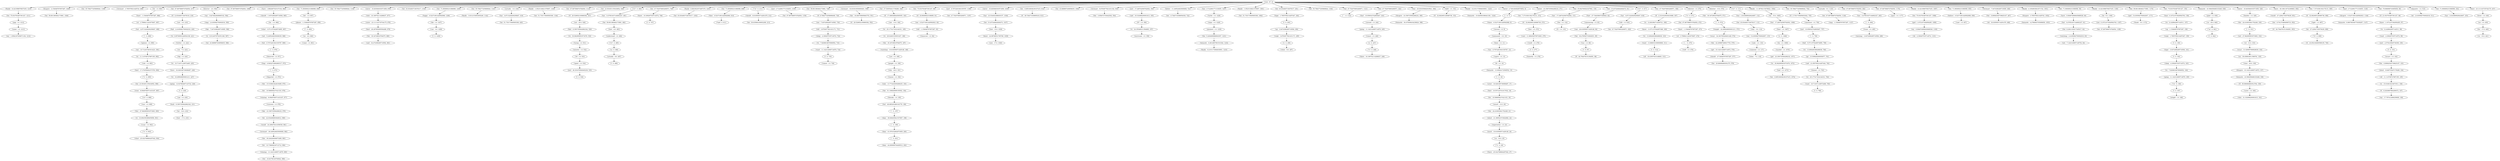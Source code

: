 strict digraph "" {
"('finally', 14.421098076837435, 1210)";
"('tight', 1.0, 697)";
"('glad', 1.0, 939)";
"('leo', 63.834483718478317, 1202)";
"('how', -4.0, 483)";
"('leo', 51.735173949565308, 1082)";
"('god', 1.1072107392856285, 1099)";
"('to', -13.606260389286838, 310)";
"('what', -25.022768664287042, 904)";
"('if', -32.662065126086738, 153)";
"('is', -29.02491535051027, 186)";
"('has', -4.6713229200256947, 618)";
"('know', -13.571157042857486, 309)";
"('wake', -3.6783677821431171, 295)";
"('why', -20.0, 191)";
"('my', -3.6274624949685332, 584)";
"('watching', -2.4165082750002016, 63)";
"('to', 12.428842957142511, 157)";
"('care', -11.880454578572063, 275)";
"('dicaprio', -2.154648767857287, 1045)";
"(',', 0, 331)";
"('bear', 1.0, 1067)";
"('if', -32.662065126086738, 696)";
"('to', -30.962995953573078, 530)";
"('the', -0.69082545739825107, 467)";
"('leo', 55.768277205869644, 1108)";
"('revenant', -3.785578521428743, 494)";
"('tho', 1.0, 132)";
"('if', 18.90069023108699, 91)";
"('around', 1.0, 244)";
"('leo', 75.933793487391327, 1211)";
"('beatles', 1.0, 329)";
"('cant', 1.0, 657)";
"('leo', 63.834483718478317, 113)";
"('finally', -3.6312153853005249, 1142)";
"('how', -15.0, 1038)";
"('caprio', 1.0, 13)";
"('trying', 1.0, 531)";
"('to', -25.177417432144331, 185)";
"('he', 1.0, 885)";
"('find', -2.4165082750002016, 220)";
"('have', -0.084974996645688528, 60)";
"('could', 1.0, 276)";
"('leo', 67.867586974782654, 217)";
"('leo', 59.801380462173981, 1046)";
"('asks', 1.0, 116)";
"('if', -20.529652100869392, 527)";
"('leo', 67.867586974782654, 472)";
"('faves', 1.0, 438)";
"('director', -2.0, 583)";
"('leo', 67.867586974782654, 1096)";
"('have', 1.6862687525157334, 964)";
"('a', 0, 1068)";
"('honestly', 1.0, 278)";
"('my', -17.797412488259909, 108)";
"('to', -7.8206818678580952, 164)";
"('has', -4.6713229200256947, 419)";
"('leo', 71.900690231086998, 856)";
"('finally', -6.2101173084630901, 1233)";
"('i', 0, 277)";
"('have', -16.026168739098487, 226)";
"('less', 1.0, 274)";
"('so', -45.0, 940)";
"('i', 0, 735)";
"('all', -18.43957633148683, 313)";
"('dicaprio', -0.52371901428582923, 1146)";
"('leo', 55.768277205869644, 1134)";
"('never', -18.463946303571859, 876)";
"('spent', 1.0, 534)";
"('want', -13.666033100000806, 311)";
"('well', 1.0, 476)";
"(',', 0, 7)";
"('the', -36.278592733929251, 85)";
"('reason', 1.0, 192)";
"('like', -7.0474380285716585, 586)";
"('yes', 0.10721073928562763, 1187)";
"('leo', 63.834483718478317, 1152)";
"('to', -7.8206818678580952, 733)";
"('that', -10.959032742893847, 243)";
"('my', -0.084974996645688528, 1100)";
"('leo', 71.900690231086998, 1205)";
"('i', 0, 167)";
"('the', -39.244240006973499, 983)";
"('so', -33.0, 25)";
"('leo', -0.69516838239107415, 1074)";
"('so', -33.0, 441)";
"('thank', -5.0, 1172)";
"('leo', 55.768277205869644, 1141)";
"('leo', -8.761374894999733, 852)";
"('twam', 1.0, 285)";
"('morricone', 1.0, 358)";
"('role', 1.0, 893)";
"('actually', -3.0, 418)";
"('the', -15.519061822619499, 975)";
"('okay', -41.879152662973659, 200)";
"(',', 0, 201)";
"('finally', -1.0523134621379597, 1163)";
"('if', -38.728271638695418, 813)";
"('know', 1.1072107392856285, 97)";
"('actor', -23.111143735744175, 878)";
"('leo', 67.867586974782654, 1112)";
"('still', 1.0, 619)";
"('the', -18.484709095663753, 551)";
"('u', 0, 296)";
"('times', -0.52371901428582968, 8)";
"('okay', -38.949205621537807, 198)";
"('has', -23.534452388630157, 1036)";
"('should', -8.6185950714291479, 212)";
"('leo', 23.503451155434952, 526)";
"('oscar', -34.363785428401428, 574)";
"('hope', -1.7855785214287447, 292)";
"('*and', 0, 611)";
"(\"n't\", 0, 480)";
"('let', -1.0, 857)";
"('he', -15.0, 1065)";
"('leo', 47.702070693260971, 745)";
"('turtle', 1.0, 1228)";
"('finally', 6.6843923073497375, 1201)";
"('winning', -8.0948760571433187, 977)";
"('should', -27.54648767857287, 577)";
"('even', -8.0948760571433187, 897)";
"('dig', 1.0, 224)";
"(\"'s\", 0, 471)";
"('by', 1.0, 1069)";
"('leo', 71.900690231086998, 609)";
"('are', 1.0, 189)";
"('!', 0, 859)";
"('the', -0.69082545739825107, 103)";
"('god', -5.4165082750002007, 1171)";
"('gag', 1.0, 1212)";
"('going', -11.142314085714979, 165)";
"(\"'m\", 0, 941)";
"('and', -21.855785214287444, 762)";
"('crazy', 1.0, 902)";
"('leo', 39.635864180652298, 213)";
"('is', -15.016610233673511, 106)";
"('the', -24.416003641752248, 330)";
"('leo', -16.82758140760842, 986)";
"('to', -30.962995953573078, 1072)";
"('i', 0, 488)";
"('want', -2.309297535714574, 99)";
"('dicaprio', -23.356735564286232, 395)";
"(\"'ve\", 0, 211)";
"('just', 3.7122901771318455, 1155)";
"('scorsese', 1.0, 978)";
"('leo', 59.801380462173981, 728)";
"('watching', -10.618595071429148, 188)";
"('twitter', 1.0, 222)";
"('revenant', -16.833016550000401, 550)";
"('ninja', 1.0, 1229)";
"('is', -33.694350389455856, 901)";
"('leo', 27.536554411739289, 182)";
"('best', -28.287850095594486, 879)";
"('want', -11.142314085714979, 734)";
"('there', -16.189752114286637, 249)";
"('.', 0, 973)";
"('leo', 75.933793487391327, 90)";
"('shower', 1.0, 763)";
"('least', -1.154648767857287, 886)";
"('be', -27.22941745579439, 698)";
"('has', 1.6163869028424607, 112)";
"('leo', 47.702070693260971, 620)";
"('won', 87, 0)";
"('just', -40.301678582945236, 535)";
"('just', -6.7672261943150787, 1196)";
"('i', 0, 1209)";
"('departed', 1.0, 974)";
"('.', 0, 572)";
"('just', -2.575419645736309, 100)";
"('you', -17.0, 1040)";
"('never', -18.463946303571859, 1035)";
"('leonardo', -10.826583386441381, 1224)";
"('guys', 1.0, 1177)";
"('leo', -0.69516838239107415, 812)";
"('is', -8.0124576752551349, 587)";
"('me', -0.52371901428582923, 92)";
"('dicaprio', -3.785578521428743, 1052)";
"('``', 0, 1122)";
"('know', -24.98766531785769, 1039)";
"('wins', -20.0, 336)";
"('but', -17.246742565762002, 1066)";
"('hope', -3.0474380285716594, 161)";
"('sleep', -4.309297535714574, 163)";
"('someone', 1.0, 117)";
"('leo', 43.668967436956635, 1092)";
"('revenant', -8.6783677821431162, 503)";
"('just', -17.246742565762002, 354)";
"('it', -43.652164065589105, 700)";
"('if', 6.7682772058696408, 729)";
"('leo', 75.933793487391327, 1098)";
"('okay', -44.809099704409512, 202)";
"('on', -7.0, 223)";
"('better', -11.249524825000606, 721)";
"('get', -33.142314085714972, 576)";
"('go', -15.509629290050977, 761)";
"('he', 5.0, 1186)";
"('has', -6.7672261943150787, 12)";
"('just', -10.959032742893847, 757)";
"('would', -27.22941745579439, 851)";
"('only', -13.773243839286435, 193)";
"('award', -13.0, 20)";
"('who', -16.189752114286637, 877)";
"('i', 0, 87)";
"('oh', -8.6185950714291479, 468)";
"('i', 0, 747)";
"('i', 0, 162)";
"('die', 1.0, 1207)";
"('happy', -0.52371901428582968, 1206)";
"('people', 1.0, 190)";
"('understand', 1.0, 484)";
"('hear', 0.10721073928562763, 156)";
"('the', -51.106829099150502, 194)";
"('a', 0, 247)";
"('me', -5.4165082750002007, 115)";
"(\"'s\", 0, 895)";
"('has', 3.7122901771318455, 1227)";
"('the', -30.34729818784075, 571)";
"('but', -48.685291680102779, 196)";
"('want', -18.713471128572468, 765)";
"('know', -10.309297535714574, 746)";
"('on', -4.0, 860)";
"('oscars', 1.0, 102)";
"('finally', -1.0523134621379597, 1081)";
"('far', -17.0, 440)";
"('leo', 63.834483718478317, 291)";
"('winning', -13.142314085714979, 985)";
"('tl', -6.2020867964289472, 107)";
"('how', -17.0, 233)";
"(',', 0, 284)";
"('...', 0, 475)";
"('was', 1.0, 899)";
"('leo', 55.768277205869644, 1184)";
"(\"n't\", 0, 485)";
"('if', 3.7351739495653042, 755)";
"('best', -19.557216741017932, 18)";
"('find', -9.3567355642862342, 529)";
"('then', -0.52371901428582968, 610)";
"('was', 1.0, 86)";
"('.', 0, 197)";
"('literally', 1.0, 195)";
"('least', -1.154648767857287, 473)";
"('expectation', 1.0, 23)";
"('omg', -2.4165082750002016, 585)";
"('to', -13.606260389286838, 760)";
"('leo', 7.3710381302176131, 272)";
"('if', 12.834483718478316, 218)";
"('has', -0.47951637144692327, 283)";
"(\"'d\", 0, 699)";
"('going', -14.927892607143722, 228)";
"('has', 1.6163869028424607, 253)";
"('back', -9.3567355642862342, 231)";
"('leo', 47.702070693260971, 1121)";
"(\"'m\", 0, 166)";
"('leo', 47.702070693260971, 242)";
"('has', -25.630355662919541, 394)";
"('di', 1.0, 14)";
"('leo', 15.437244642826272, 1037)";
"('see', -13.0, 184)";
"('all', -11.114708727897195, 105)";
"('not', -27.962995953573063, 332)";
"('oscar', -31.029067908928639, 334)";
"('actor', -16.026168739098487, 17)";
"('actually', -8.0, 487)";
"('kelli', 1.0, 152)";
"('not', -7.1423140857149754, 64)";
"('finally', -6.2101173084630901, 1223)";
"(\"n't\", 0, 898)";
"('my', -10.712437491614221, 891)";
"('never', 2.7381404928570854, 6)";
"('much', -10.618595071429148, 24)";
"('leo', -20.86068466391275, 578)";
"('me', -7.0474380285716585, 730)";
"('opinion', 1.0, 890)";
"('can', -3.0, 1208)";
"('.', 0, 16)";
"('if', -44.794478151304091, 853)";
"('tonight', -22.499049650001211, 573)";
"('is', -12.681892714200721, 308)";
"('leonardo', -6.4612667091531044, 1232)";
"('come', 1.0, 861)";
"('alright', 1.0, 168)";
"('never', -23.356735564286232, 271)";
"('if', -2.3310325630433688, 307)";
"('leo', 35.602760924347962, 130)";
"('i', 0, 766)";
"('the', -3.656472730442502, 504)";
"('several', 1.0, 9)";
"('greatest', 1.0, 1230)";
"('my', -1.8562187458071104, 1214)";
"('who', -31.332066200001613, 341)";
"('at', -3.7898411243075607, 887)";
"('be', -22.834496893640612, 980)";
"('morning', -3.0474380285716594, 286)";
"('leo', 23.503451155434952, 896)";
"('leo', 15.437244642826272, 81)";
"('to', 12.428842957142511, 98)";
"('for', -33.738606230712712, 984)";
"(\"n't\", 0, 617)";
"('leo', 47.702070693260971, 306)";
"('leonardo', -13.00924172508552, 15)";
"('mauled', 1.0, 1070)";
"('to', 0.85768591428502106, 221)";
"('would', -24.299470414358538, 981)";
"('director', 1.0, 470)";
"('fr', 1.0, 133)";
"('if', -44.794478151304091, 88)";
"(',', 0, 970)";
"('i', 0, 536)";
"('out', -25.0, 528)";
"('to', -10.713471128572465, 225)";
"('leo', -4.7282716386954036, 722)";
"('when', -7.0, 118)";
"('director', -15.0, 570)";
"('leo', 51.735173949565308, 1164)";
"('what', -3.5711570428574895, 967)";
"(',', 0, 199)";
"(\"n't\", 0, 111)";
"('he', -1.0, 966)";
"('like', -23.356735564286232, 979)";
"('is', -24.355480311564683, 357)";
"('name', 1.0, 1213)";
"('the', 8.2061163617345017, 62)";
"('cares', 1.0, 340)";
"('not', -5.2495248250006039, 968)";
"('tell', -1.154648767857287, 93)";
"('i', 0, 312)";
"('finally', -11.36792115478822, 1064)";
"('i', 0, 942)";
"('i', 0, 229)";
"('going', -11.142314085714979, 245)";
"('revenant', -28.249524825000606, 982)";
"('leonardo', 0.086708306779309297, 1147)";
"('at', -3.7898411243075607, 474)";
"('minutes', 1.0, 532)";
"('should', -1.0474380285716594, 965)";
"('about', -21.369523372922682, 22)";
"(\"'s\", 0, 903)";
"('leo', 67.867586974782654, 1156)";
"('for', -19.568656237421333, 19)";
"('leonardo', -4.2786083705089659, 1053)";
"('has', -0.47951637144692327, 481)";
"('and', -19.332066200001613, 355)";
"('up', -3.0474380285716594, 294)";
"('tell', -3.6783677821431171, 731)";
"('leo', 55.768277205869644, 754)";
"('actually', 0.0, 1125)";
"('up', -1.154648767857287, 158)";
"('oh', -2.309297535714574, 1101)";
"('that', -27.726258937208925, 82)";
"('i', 0, 160)";
"('leo', 67.867586974782654, 282)";
"('i', 0, 101)";
"('leo', 67.867586974782654, 1176)";
"('to', -25.177417432144331, 764)";
"('wake', -1.7855785214287447, 159)";
"('dicaprio', -33.142314085714972, 337)";
"('i', 0, 293)";
"('why', -3.0, 114)";
"('finally', 14.421098076837435, 1097)";
"('leo', 51.735173949565308, 420)";
"(\"'s\", 0, 26)";
"('leo', 71.900690231086998, 655)";
"(',', 0, 758)";
"('this', -27.962995953573063, 900)";
"('revenant', -7.0474380285716585, 466)";
"('if', 21.933793487391327, 96)";
"('best', -17.374558402373793, 894)";
"('finally', 4.1054903841871724, 1051)";
"('the', -42.209887280017753, 575)";
"('leo', 47.702070693260971, 1197)";
"('in', -11.114708727897195, 892)";
"(\"'s\", 0, 248)";
"('.', 0, 889)";
"('am', 1.0, 230)";
"('leonardo', -43.566458466103448, 338)";
"('leo', 71.900690231086998, 59)";
"('but', -0.47951637144692327, 61)";
"('ca', 0, 486)";
"('there', -25.022768664287042, 27)";
"('finally', 14.421098076837435, 1185)";
"('87', 1.0, 356)";
"('leo', 59.801380462173981, 1170)";
"('leo', 75.933793487391327, 155)";
"('no', 1.0, 439)";
"('one', -26.618595071429148, 84)";
"('announce', 1.0, 756)";
"('leonardo', -43.566458466103448, 938)";
"('get', -23.356735564286232, 1071)";
"('never', -18.463946303571859, 328)";
"('have', -30.196118732389863, 850)";
"('but', -6.7672261943150787, 969)";
"('the', -30.34729818784075, 187)";
"('out', -3.0, 219)";
"('if', -32.662065126086738, 273)";
"('tomorrow', 1.0, 94)";
"('leo', 7.3710381302176131, 695)";
"('ok', -2.4165082750002016, 511)";
"('had', 1.0, 1073)";
"('if', -50.860684663912764, 339)";
"('nominated', -3.0, 10)";
"('if', -17.496548844565055, 183)";
"('30', 1.0, 533)";
"('announcing', 1.0, 83)";
"('to', -16.499049650001211, 227)";
"('if', -20.529652100869392, 552)";
"('about', -9.649735207179269, 104)";
"('omg', -1.154648767857287, 1127)";
"('been', 1.0, 11)";
"('just', 3.7122901771318455, 1145)";
"('leo', 79.966896743695656, 95)";
"('but', -4.6713229200256947, 888)";
"('for', -19.568656237421333, 976)";
"('sleep', -4.309297535714574, 732)";
"('and', -34.474380285716592, 881)";
"('leo', 59.801380462173981, 482)";
"('bed', -5.5711570428574895, 759)";
"('leo', 67.867586974782654, 1126)";
"('comon', 1.0, 736)";
"('alejandro', 1.0, 510)";
"('or', -31.0, 333)";
"('deserved', 1.0, 971)";
"('leo', 71.900690231086998, 252)";
"('the', -24.416003641752248, 21)";
"('have', -23.111143735744175, 437)";
"('long', -4.9402272892860317, 972)";
"('believe', -0.52371901428582968, 656)";
"('has', -17.246742565762002, 131)";
"('leonardo', -30.470508434238624, 396)";
"('please', -1.154648767857287, 858)";
"('leo', 67.867586974782654, 1188)";
"('an', -39.458834911588781, 335)";
"('far', -16.0, 232)";
"('rumor', 1.0, 246)";
"('the', 5.2404690886902507, 1231)";
"('when', -8.0, 297)";
"('leo', 43.668967436956635, 588)";
"('the', -30.34729818784075, 880)";
"('finally', 14.421098076837435, 1210)" -> "('leo', 75.933793487391327, 1211)";
"('tight', 1.0, 697)" -> "('be', -27.22941745579439, 698)";
"('glad', 1.0, 939)" -> "('so', -45.0, 940)";
"('how', -4.0, 483)" -> "('understand', 1.0, 484)";
"('god', 1.1072107392856285, 1099)" -> "('my', -0.084974996645688528, 1100)";
"('to', -13.606260389286838, 310)" -> "('want', -13.666033100000806, 311)";
"('is', -29.02491535051027, 186)" -> "('the', -30.34729818784075, 187)";
"('has', -4.6713229200256947, 618)" -> "('still', 1.0, 619)";
"('know', -13.571157042857486, 309)" -> "('to', -13.606260389286838, 310)";
"('wake', -3.6783677821431171, 295)" -> "('u', 0, 296)";
"('why', -20.0, 191)" -> "('reason', 1.0, 192)";
"('my', -3.6274624949685332, 584)" -> "('omg', -2.4165082750002016, 585)";
"('watching', -2.4165082750002016, 63)" -> "('not', -7.1423140857149754, 64)";
"('to', 12.428842957142511, 157)" -> "('up', -1.154648767857287, 158)";
"('care', -11.880454578572063, 275)" -> "('could', 1.0, 276)";
"('dicaprio', -2.154648767857287, 1045)" -> "('leo', 59.801380462173981, 1046)";
"(',', 0, 331)" -> "('not', -27.962995953573063, 332)";
"('bear', 1.0, 1067)" -> "('a', 0, 1068)";
"('if', -32.662065126086738, 696)" -> "('tight', 1.0, 697)";
"('to', -30.962995953573078, 530)" -> "('trying', 1.0, 531)";
"('the', -0.69082545739825107, 467)" -> "('oh', -8.6185950714291479, 468)";
"('tho', 1.0, 132)" -> "('fr', 1.0, 133)";
"('if', 18.90069023108699, 91)" -> "('me', -0.52371901428582923, 92)";
"('around', 1.0, 244)" -> "('going', -11.142314085714979, 245)";
"('leo', 75.933793487391327, 1211)" -> "('gag', 1.0, 1212)";
"('beatles', 1.0, 329)" -> "('the', -24.416003641752248, 330)";
"('leo', 63.834483718478317, 113)" -> "('why', -3.0, 114)";
"('how', -15.0, 1038)" -> "('know', -24.98766531785769, 1039)";
"('caprio', 1.0, 13)" -> "('di', 1.0, 14)";
"('trying', 1.0, 531)" -> "('minutes', 1.0, 532)";
"('to', -25.177417432144331, 185)" -> "('is', -29.02491535051027, 186)";
"('he', 1.0, 885)" -> "('least', -1.154648767857287, 886)";
"('find', -2.4165082750002016, 220)" -> "('to', 0.85768591428502106, 221)";
"('have', -0.084974996645688528, 60)" -> "('but', -0.47951637144692327, 61)";
"('could', 1.0, 276)" -> "('i', 0, 277)";
"('leo', 67.867586974782654, 217)" -> "('if', 12.834483718478316, 218)";
"('asks', 1.0, 116)" -> "('someone', 1.0, 117)";
"('if', -20.529652100869392, 527)" -> "('out', -25.0, 528)";
"('leo', 67.867586974782654, 472)" -> "('least', -1.154648767857287, 473)";
"('faves', 1.0, 438)" -> "('no', 1.0, 439)";
"('director', -2.0, 583)" -> "('my', -3.6274624949685332, 584)";
"('have', 1.6862687525157334, 964)" -> "('should', -1.0474380285716594, 965)";
"('a', 0, 1068)" -> "('by', 1.0, 1069)";
"('to', -7.8206818678580952, 164)" -> "('going', -11.142314085714979, 165)";
"('has', -4.6713229200256947, 419)" -> "('leo', 51.735173949565308, 420)";
"('leo', 71.900690231086998, 856)" -> "('let', -1.0, 857)";
"('i', 0, 277)" -> "('honestly', 1.0, 278)";
"('have', -16.026168739098487, 226)" -> "('to', -16.499049650001211, 227)";
"('less', 1.0, 274)" -> "('care', -11.880454578572063, 275)";
"('so', -45.0, 940)" -> "(\"'m\", 0, 941)";
"('i', 0, 735)" -> "('comon', 1.0, 736)";
"('dicaprio', -0.52371901428582923, 1146)" -> "('leonardo', 0.086708306779309297, 1147)";
"('never', -18.463946303571859, 876)" -> "('who', -16.189752114286637, 877)";
"('spent', 1.0, 534)" -> "('just', -40.301678582945236, 535)";
"('want', -13.666033100000806, 311)" -> "('i', 0, 312)";
"(',', 0, 7)" -> "('times', -0.52371901428582968, 8)";
"('the', -36.278592733929251, 85)" -> "('was', 1.0, 86)";
"('reason', 1.0, 192)" -> "('only', -13.773243839286435, 193)";
"('like', -7.0474380285716585, 586)" -> "('is', -8.0124576752551349, 587)";
"('yes', 0.10721073928562763, 1187)" -> "('leo', 67.867586974782654, 1188)";
"('to', -7.8206818678580952, 733)" -> "('want', -11.142314085714979, 734)";
"('that', -10.959032742893847, 243)" -> "('around', 1.0, 244)";
"('my', -0.084974996645688528, 1100)" -> "('oh', -2.309297535714574, 1101)";
"('leo', 71.900690231086998, 1205)" -> "('happy', -0.52371901428582968, 1206)";
"('i', 0, 167)" -> "('alright', 1.0, 168)";
"('the', -39.244240006973499, 983)" -> "('for', -33.738606230712712, 984)";
"('so', -33.0, 25)" -> "(\"'s\", 0, 26)";
"('leo', 55.768277205869644, 1141)" -> "('finally', -3.6312153853005249, 1142)";
"('leo', -8.761374894999733, 852)" -> "('if', -44.794478151304091, 853)";
"('twam', 1.0, 285)" -> "('morning', -3.0474380285716594, 286)";
"('role', 1.0, 893)" -> "('best', -17.374558402373793, 894)";
"('actually', -3.0, 418)" -> "('has', -4.6713229200256947, 419)";
"('the', -15.519061822619499, 975)" -> "('for', -19.568656237421333, 976)";
"('okay', -41.879152662973659, 200)" -> "(',', 0, 201)";
"(',', 0, 201)" -> "('okay', -44.809099704409512, 202)";
"('finally', -1.0523134621379597, 1163)" -> "('leo', 51.735173949565308, 1164)";
"('know', 1.1072107392856285, 97)" -> "('to', 12.428842957142511, 98)";
"('actor', -23.111143735744175, 878)" -> "('best', -28.287850095594486, 879)";
"('still', 1.0, 619)" -> "('leo', 47.702070693260971, 620)";
"('the', -18.484709095663753, 551)" -> "('if', -20.529652100869392, 552)";
"('u', 0, 296)" -> "('when', -8.0, 297)";
"('times', -0.52371901428582968, 8)" -> "('several', 1.0, 9)";
"('okay', -38.949205621537807, 198)" -> "(',', 0, 199)";
"('has', -23.534452388630157, 1036)" -> "('leo', 15.437244642826272, 1037)";
"('should', -8.6185950714291479, 212)" -> "('leo', 39.635864180652298, 213)";
"('leo', 23.503451155434952, 526)" -> "('if', -20.529652100869392, 527)";
"('oscar', -34.363785428401428, 574)" -> "('the', -42.209887280017753, 575)";
"('hope', -1.7855785214287447, 292)" -> "('i', 0, 293)";
"(\"n't\", 0, 480)" -> "('has', -0.47951637144692327, 481)";
"('let', -1.0, 857)" -> "('please', -1.154648767857287, 858)";
"('he', -15.0, 1065)" -> "('but', -17.246742565762002, 1066)";
"('leo', 47.702070693260971, 745)" -> "('know', -10.309297535714574, 746)";
"('turtle', 1.0, 1228)" -> "('ninja', 1.0, 1229)";
"('finally', 6.6843923073497375, 1201)" -> "('leo', 63.834483718478317, 1202)";
"('winning', -8.0948760571433187, 977)" -> "('scorsese', 1.0, 978)";
"('should', -27.54648767857287, 577)" -> "('leo', -20.86068466391275, 578)";
"('even', -8.0948760571433187, 897)" -> "(\"n't\", 0, 898)";
"('dig', 1.0, 224)" -> "('to', -10.713471128572465, 225)";
"(\"'s\", 0, 471)" -> "('leo', 67.867586974782654, 472)";
"('by', 1.0, 1069)" -> "('mauled', 1.0, 1070)";
"('leo', 71.900690231086998, 609)" -> "('then', -0.52371901428582968, 610)";
"('are', 1.0, 189)" -> "('people', 1.0, 190)";
"('!', 0, 859)" -> "('on', -4.0, 860)";
"('the', -0.69082545739825107, 103)" -> "('about', -9.649735207179269, 104)";
"('god', -5.4165082750002007, 1171)" -> "('thank', -5.0, 1172)";
"('gag', 1.0, 1212)" -> "('name', 1.0, 1213)";
"('going', -11.142314085714979, 165)" -> "(\"'m\", 0, 166)";
"(\"'m\", 0, 941)" -> "('i', 0, 942)";
"('and', -21.855785214287444, 762)" -> "('shower', 1.0, 763)";
"('crazy', 1.0, 902)" -> "(\"'s\", 0, 903)";
"('is', -15.016610233673511, 106)" -> "('tl', -6.2020867964289472, 107)";
"('the', -24.416003641752248, 330)" -> "(',', 0, 331)";
"('to', -30.962995953573078, 1072)" -> "('had', 1.0, 1073)";
"('want', -2.309297535714574, 99)" -> "('just', -2.575419645736309, 100)";
"('dicaprio', -23.356735564286232, 395)" -> "('leonardo', -30.470508434238624, 396)";
"(\"'ve\", 0, 211)" -> "('should', -8.6185950714291479, 212)";
"('just', 3.7122901771318455, 1155)" -> "('leo', 67.867586974782654, 1156)";
"('scorsese', 1.0, 978)" -> "('like', -23.356735564286232, 979)";
"('leo', 59.801380462173981, 728)" -> "('if', 6.7682772058696408, 729)";
"('watching', -10.618595071429148, 188)" -> "('are', 1.0, 189)";
"('twitter', 1.0, 222)" -> "('on', -7.0, 223)";
"('revenant', -16.833016550000401, 550)" -> "('the', -18.484709095663753, 551)";
"('ninja', 1.0, 1229)" -> "('greatest', 1.0, 1230)";
"('is', -33.694350389455856, 901)" -> "('crazy', 1.0, 902)";
"('leo', 27.536554411739289, 182)" -> "('if', -17.496548844565055, 183)";
"('best', -28.287850095594486, 879)" -> "('the', -30.34729818784075, 880)";
"('want', -11.142314085714979, 734)" -> "('i', 0, 735)";
"('.', 0, 973)" -> "('departed', 1.0, 974)";
"('leo', 75.933793487391327, 90)" -> "('if', 18.90069023108699, 91)";
"('shower', 1.0, 763)" -> "('to', -25.177417432144331, 764)";
"('least', -1.154648767857287, 886)" -> "('at', -3.7898411243075607, 887)";
"('be', -27.22941745579439, 698)" -> "(\"'d\", 0, 699)";
"('has', 1.6163869028424607, 112)" -> "('leo', 63.834483718478317, 113)";
"('won', 87, 0)" -> "('leonardo', -43.566458466103448, 938)";
"('won', 87, 0)" -> "('director', -2.0, 583)";
"('won', 87, 0)" -> "('never', 2.7381404928570854, 6)";
"('won', 87, 0)" -> "('never', -18.463946303571859, 1035)";
"('won', 87, 0)" -> "('leo', 23.503451155434952, 526)";
"('won', 87, 0)" -> "('have', -30.196118732389863, 850)";
"('won', 87, 0)" -> "('leo', 67.867586974782654, 1096)";
"('won', 87, 0)" -> "('revenant', -3.785578521428743, 494)";
"('won', 87, 0)" -> "('have', 1.6862687525157334, 964)";
"('won', 87, 0)" -> "(\"n't\", 0, 480)";
"('won', 87, 0)" -> "('leo', 27.536554411739289, 182)";
"('won', 87, 0)" -> "('leo', 71.900690231086998, 856)";
"('won', 87, 0)" -> "('leo', 47.702070693260971, 745)";
"('won', 87, 0)" -> "('leo', 7.3710381302176131, 695)";
"('won', 87, 0)" -> "('never', -18.463946303571859, 876)";
"('won', 87, 0)" -> "('leo', 63.834483718478317, 291)";
"('won', 87, 0)" -> "('leo', -0.69516838239107415, 812)";
"('won', 87, 0)" -> "('leo', 47.702070693260971, 306)";
"('won', 87, 0)" -> "('finally', 6.6843923073497375, 1201)";
"('won', 87, 0)" -> "('finally', 14.421098076837435, 1210)";
"('won', 87, 0)" -> "('just', -6.7672261943150787, 1196)";
"('won', 87, 0)" -> "('never', -23.356735564286232, 271)";
"('won', 87, 0)" -> "('leo', 55.768277205869644, 754)";
"('won', 87, 0)" -> "('leo', 35.602760924347962, 130)";
"('won', 87, 0)" -> "('finally', -11.36792115478822, 1064)";
"('won', 87, 0)" -> "('dicaprio', -2.154648767857287, 1045)";
"('won', 87, 0)" -> "('just', 3.7122901771318455, 1145)";
"('won', 87, 0)" -> "('leo', 47.702070693260971, 1121)";
"('won', 87, 0)" -> "('leo', 71.900690231086998, 609)";
"('won', 87, 0)" -> "('leo', 79.966896743695656, 95)";
"('won', 87, 0)" -> "('leo', 67.867586974782654, 1176)";
"('won', 87, 0)" -> "('just', 3.7122901771318455, 1155)";
"('won', 87, 0)" -> "('leo', 71.900690231086998, 59)";
"('won', 87, 0)" -> "('leo', 71.900690231086998, 1205)";
"('won', 87, 0)" -> "('leo', 75.933793487391327, 90)";
"('won', 87, 0)" -> "('actually', 0.0, 1125)";
"('won', 87, 0)" -> "('leo', 43.668967436956635, 1092)";
"('won', 87, 0)" -> "('revenant', -8.6783677821431162, 503)";
"('won', 87, 0)" -> "('leo', 67.867586974782654, 282)";
"('won', 87, 0)" -> "('just', -17.246742565762002, 354)";
"('won', 87, 0)" -> "('finally', -1.0523134621379597, 1081)";
"('won', 87, 0)" -> "('finally', 14.421098076837435, 1097)";
"('won', 87, 0)" -> "('leo', 55.768277205869644, 1184)";
"('won', 87, 0)" -> "('leo', 15.437244642826272, 81)";
"('won', 87, 0)" -> "('leo', 71.900690231086998, 655)";
"('won', 87, 0)" -> "(\"n't\", 0, 617)";
"('won', 87, 0)" -> "('director', -15.0, 570)";
"('won', 87, 0)" -> "('revenant', -7.0474380285716585, 466)";
"('won', 87, 0)" -> "('has', 3.7122901771318455, 1227)";
"('won', 87, 0)" -> "('better', -11.249524825000606, 721)";
"('won', 87, 0)" -> "('finally', 4.1054903841871724, 1051)";
"('won', 87, 0)" -> "('leo', 71.900690231086998, 252)";
"('won', 87, 0)" -> "(\"'ve\", 0, 211)";
"('won', 87, 0)" -> "('have', -23.111143735744175, 437)";
"('won', 87, 0)" -> "('director', 1.0, 470)";
"('won', 87, 0)" -> "('leo', 59.801380462173981, 728)";
"('won', 87, 0)" -> "('leo', 47.702070693260971, 242)";
"('won', 87, 0)" -> "('has', -25.630355662919541, 394)";
"('won', 87, 0)" -> "('revenant', -16.833016550000401, 550)";
"('won', 87, 0)" -> "('alejandro', 1.0, 510)";
"('won', 87, 0)" -> "('he', 1.0, 885)";
"('won', 87, 0)" -> "('actually', -3.0, 418)";
"('won', 87, 0)" -> "('leo', 55.768277205869644, 1108)";
"('won', 87, 0)" -> "('leo', 55.768277205869644, 1134)";
"('won', 87, 0)" -> "('leo', 67.867586974782654, 217)";
"('won', 87, 0)" -> "('finally', 14.421098076837435, 1185)";
"('won', 87, 0)" -> "('finally', -1.0523134621379597, 1163)";
"('won', 87, 0)" -> "('leo', 63.834483718478317, 1152)";
"('won', 87, 0)" -> "('never', -18.463946303571859, 328)";
"('won', 87, 0)" -> "('leo', 59.801380462173981, 1170)";
"('won', 87, 0)" -> "('leo', 75.933793487391327, 155)";
"('won', 87, 0)" -> "('leo', 67.867586974782654, 1112)";
"('won', 87, 0)" -> "('leo', 55.768277205869644, 1141)";
"('won', 87, 0)" -> "(\"n't\", 0, 111)";
"('won', 87, 0)" -> "('kelli', 1.0, 152)";
"('won', 87, 0)" -> "('finally', -6.2101173084630901, 1223)";
"('just', -40.301678582945236, 535)" -> "('i', 0, 536)";
"('just', -6.7672261943150787, 1196)" -> "('leo', 47.702070693260971, 1197)";
"('departed', 1.0, 974)" -> "('the', -15.519061822619499, 975)";
"('.', 0, 572)" -> "('tonight', -22.499049650001211, 573)";
"('just', -2.575419645736309, 100)" -> "('i', 0, 101)";
"('never', -18.463946303571859, 1035)" -> "('has', -23.534452388630157, 1036)";
"('leo', -0.69516838239107415, 812)" -> "('if', -38.728271638695418, 813)";
"('is', -8.0124576752551349, 587)" -> "('leo', 43.668967436956635, 588)";
"('me', -0.52371901428582923, 92)" -> "('tell', -1.154648767857287, 93)";
"('dicaprio', -3.785578521428743, 1052)" -> "('leonardo', -4.2786083705089659, 1053)";
"('know', -24.98766531785769, 1039)" -> "('you', -17.0, 1040)";
"('wins', -20.0, 336)" -> "('dicaprio', -33.142314085714972, 337)";
"('but', -17.246742565762002, 1066)" -> "('bear', 1.0, 1067)";
"('hope', -3.0474380285716594, 161)" -> "('i', 0, 162)";
"('sleep', -4.309297535714574, 163)" -> "('to', -7.8206818678580952, 164)";
"('someone', 1.0, 117)" -> "('when', -7.0, 118)";
"('revenant', -8.6783677821431162, 503)" -> "('the', -3.656472730442502, 504)";
"('just', -17.246742565762002, 354)" -> "('and', -19.332066200001613, 355)";
"('if', 6.7682772058696408, 729)" -> "('me', -7.0474380285716585, 730)";
"('leo', 75.933793487391327, 1098)" -> "('god', 1.1072107392856285, 1099)";
"('on', -7.0, 223)" -> "('dig', 1.0, 224)";
"('better', -11.249524825000606, 721)" -> "('leo', -4.7282716386954036, 722)";
"('get', -33.142314085714972, 576)" -> "('should', -27.54648767857287, 577)";
"('go', -15.509629290050977, 761)" -> "('and', -21.855785214287444, 762)";
"('he', 5.0, 1186)" -> "('yes', 0.10721073928562763, 1187)";
"('has', -6.7672261943150787, 12)" -> "('caprio', 1.0, 13)";
"('just', -10.959032742893847, 757)" -> "(',', 0, 758)";
"('would', -27.22941745579439, 851)" -> "('leo', -8.761374894999733, 852)";
"('only', -13.773243839286435, 193)" -> "('the', -51.106829099150502, 194)";
"('award', -13.0, 20)" -> "('the', -24.416003641752248, 21)";
"('who', -16.189752114286637, 877)" -> "('actor', -23.111143735744175, 878)";
"('i', 0, 87)" -> "('if', -44.794478151304091, 88)";
"('i', 0, 162)" -> "('sleep', -4.309297535714574, 163)";
"('die', 1.0, 1207)" -> "('can', -3.0, 1208)";
"('happy', -0.52371901428582968, 1206)" -> "('die', 1.0, 1207)";
"('people', 1.0, 190)" -> "('why', -20.0, 191)";
"('understand', 1.0, 484)" -> "(\"n't\", 0, 485)";
"('hear', 0.10721073928562763, 156)" -> "('to', 12.428842957142511, 157)";
"('the', -51.106829099150502, 194)" -> "('literally', 1.0, 195)";
"('a', 0, 247)" -> "(\"'s\", 0, 248)";
"('me', -5.4165082750002007, 115)" -> "('asks', 1.0, 116)";
"(\"'s\", 0, 895)" -> "('leo', 23.503451155434952, 896)";
"('has', 3.7122901771318455, 1227)" -> "('turtle', 1.0, 1228)";
"('the', -30.34729818784075, 571)" -> "('.', 0, 572)";
"('but', -48.685291680102779, 196)" -> "('.', 0, 197)";
"('want', -18.713471128572468, 765)" -> "('i', 0, 766)";
"('know', -10.309297535714574, 746)" -> "('i', 0, 747)";
"('on', -4.0, 860)" -> "('come', 1.0, 861)";
"('oscars', 1.0, 102)" -> "('the', -0.69082545739825107, 103)";
"('finally', -1.0523134621379597, 1081)" -> "('leo', 51.735173949565308, 1082)";
"('far', -17.0, 440)" -> "('so', -33.0, 441)";
"('leo', 63.834483718478317, 291)" -> "('hope', -1.7855785214287447, 292)";
"('winning', -13.142314085714979, 985)" -> "('leo', -16.82758140760842, 986)";
"('tl', -6.2020867964289472, 107)" -> "('my', -17.797412488259909, 108)";
"(',', 0, 284)" -> "('twam', 1.0, 285)";
"('...', 0, 475)" -> "('well', 1.0, 476)";
"('was', 1.0, 899)" -> "('this', -27.962995953573063, 900)";
"(\"n't\", 0, 485)" -> "('ca', 0, 486)";
"('if', 3.7351739495653042, 755)" -> "('announce', 1.0, 756)";
"('best', -19.557216741017932, 18)" -> "('for', -19.568656237421333, 19)";
"('find', -9.3567355642862342, 529)" -> "('to', -30.962995953573078, 530)";
"('then', -0.52371901428582968, 610)" -> "('*and', 0, 611)";
"('was', 1.0, 86)" -> "('i', 0, 87)";
"('.', 0, 197)" -> "('okay', -38.949205621537807, 198)";
"('literally', 1.0, 195)" -> "('but', -48.685291680102779, 196)";
"('least', -1.154648767857287, 473)" -> "('at', -3.7898411243075607, 474)";
"('expectation', 1.0, 23)" -> "('much', -10.618595071429148, 24)";
"('omg', -2.4165082750002016, 585)" -> "('like', -7.0474380285716585, 586)";
"('to', -13.606260389286838, 760)" -> "('go', -15.509629290050977, 761)";
"('leo', 7.3710381302176131, 272)" -> "('if', -32.662065126086738, 273)";
"('if', 12.834483718478316, 218)" -> "('out', -3.0, 219)";
"('has', -0.47951637144692327, 283)" -> "(',', 0, 284)";
"(\"'d\", 0, 699)" -> "('it', -43.652164065589105, 700)";
"('going', -14.927892607143722, 228)" -> "('i', 0, 229)";
"('back', -9.3567355642862342, 231)" -> "('far', -16.0, 232)";
"('leo', 47.702070693260971, 1121)" -> "('``', 0, 1122)";
"(\"'m\", 0, 166)" -> "('i', 0, 167)";
"('leo', 47.702070693260971, 242)" -> "('that', -10.959032742893847, 243)";
"('has', -25.630355662919541, 394)" -> "('dicaprio', -23.356735564286232, 395)";
"('di', 1.0, 14)" -> "('leonardo', -13.00924172508552, 15)";
"('leo', 15.437244642826272, 1037)" -> "('how', -15.0, 1038)";
"('see', -13.0, 184)" -> "('to', -25.177417432144331, 185)";
"('all', -11.114708727897195, 105)" -> "('is', -15.016610233673511, 106)";
"('not', -27.962995953573063, 332)" -> "('or', -31.0, 333)";
"('oscar', -31.029067908928639, 334)" -> "('an', -39.458834911588781, 335)";
"('actor', -16.026168739098487, 17)" -> "('best', -19.557216741017932, 18)";
"('actually', -8.0, 487)" -> "('i', 0, 488)";
"('kelli', 1.0, 152)" -> "('if', -32.662065126086738, 153)";
"('finally', -6.2101173084630901, 1223)" -> "('leonardo', -10.826583386441381, 1224)";
"(\"n't\", 0, 898)" -> "('was', 1.0, 899)";
"('my', -10.712437491614221, 891)" -> "('in', -11.114708727897195, 892)";
"('never', 2.7381404928570854, 6)" -> "(',', 0, 7)";
"('much', -10.618595071429148, 24)" -> "('so', -33.0, 25)";
"('me', -7.0474380285716585, 730)" -> "('tell', -3.6783677821431171, 731)";
"('opinion', 1.0, 890)" -> "('my', -10.712437491614221, 891)";
"('can', -3.0, 1208)" -> "('i', 0, 1209)";
"('.', 0, 16)" -> "('actor', -16.026168739098487, 17)";
"('tonight', -22.499049650001211, 573)" -> "('oscar', -34.363785428401428, 574)";
"('is', -12.681892714200721, 308)" -> "('know', -13.571157042857486, 309)";
"('leonardo', -6.4612667091531044, 1232)" -> "('finally', -6.2101173084630901, 1233)";
"('never', -23.356735564286232, 271)" -> "('leo', 7.3710381302176131, 272)";
"('if', -2.3310325630433688, 307)" -> "('is', -12.681892714200721, 308)";
"('leo', 35.602760924347962, 130)" -> "('has', -17.246742565762002, 131)";
"('several', 1.0, 9)" -> "('nominated', -3.0, 10)";
"('greatest', 1.0, 1230)" -> "('the', 5.2404690886902507, 1231)";
"('at', -3.7898411243075607, 887)" -> "('but', -4.6713229200256947, 888)";
"('be', -22.834496893640612, 980)" -> "('would', -24.299470414358538, 981)";
"('leo', 23.503451155434952, 896)" -> "('even', -8.0948760571433187, 897)";
"('leo', 15.437244642826272, 81)" -> "('that', -27.726258937208925, 82)";
"('to', 12.428842957142511, 98)" -> "('want', -2.309297535714574, 99)";
"('for', -33.738606230712712, 984)" -> "('winning', -13.142314085714979, 985)";
"(\"n't\", 0, 617)" -> "('has', -4.6713229200256947, 618)";
"('leo', 47.702070693260971, 306)" -> "('if', -2.3310325630433688, 307)";
"('leonardo', -13.00924172508552, 15)" -> "('.', 0, 16)";
"('mauled', 1.0, 1070)" -> "('get', -23.356735564286232, 1071)";
"('to', 0.85768591428502106, 221)" -> "('twitter', 1.0, 222)";
"('would', -24.299470414358538, 981)" -> "('revenant', -28.249524825000606, 982)";
"('director', 1.0, 470)" -> "(\"'s\", 0, 471)";
"(',', 0, 970)" -> "('deserved', 1.0, 971)";
"('out', -25.0, 528)" -> "('find', -9.3567355642862342, 529)";
"('to', -10.713471128572465, 225)" -> "('have', -16.026168739098487, 226)";
"('director', -15.0, 570)" -> "('the', -30.34729818784075, 571)";
"('what', -3.5711570428574895, 967)" -> "('not', -5.2495248250006039, 968)";
"(',', 0, 199)" -> "('okay', -41.879152662973659, 200)";
"(\"n't\", 0, 111)" -> "('has', 1.6163869028424607, 112)";
"('he', -1.0, 966)" -> "('what', -3.5711570428574895, 967)";
"('like', -23.356735564286232, 979)" -> "('be', -22.834496893640612, 980)";
"('is', -24.355480311564683, 357)" -> "('morricone', 1.0, 358)";
"('name', 1.0, 1213)" -> "('my', -1.8562187458071104, 1214)";
"('the', 8.2061163617345017, 62)" -> "('watching', -2.4165082750002016, 63)";
"('cares', 1.0, 340)" -> "('who', -31.332066200001613, 341)";
"('not', -5.2495248250006039, 968)" -> "('but', -6.7672261943150787, 969)";
"('tell', -1.154648767857287, 93)" -> "('tomorrow', 1.0, 94)";
"('i', 0, 312)" -> "('all', -18.43957633148683, 313)";
"('finally', -11.36792115478822, 1064)" -> "('he', -15.0, 1065)";
"('i', 0, 229)" -> "('am', 1.0, 230)";
"('going', -11.142314085714979, 245)" -> "('rumor', 1.0, 246)";
"('revenant', -28.249524825000606, 982)" -> "('the', -39.244240006973499, 983)";
"('at', -3.7898411243075607, 474)" -> "('...', 0, 475)";
"('minutes', 1.0, 532)" -> "('30', 1.0, 533)";
"('should', -1.0474380285716594, 965)" -> "('he', -1.0, 966)";
"('about', -21.369523372922682, 22)" -> "('expectation', 1.0, 23)";
"(\"'s\", 0, 903)" -> "('what', -25.022768664287042, 904)";
"('for', -19.568656237421333, 19)" -> "('award', -13.0, 20)";
"('has', -0.47951637144692327, 481)" -> "('leo', 59.801380462173981, 482)";
"('and', -19.332066200001613, 355)" -> "('87', 1.0, 356)";
"('up', -3.0474380285716594, 294)" -> "('wake', -3.6783677821431171, 295)";
"('tell', -3.6783677821431171, 731)" -> "('sleep', -4.309297535714574, 732)";
"('leo', 55.768277205869644, 754)" -> "('if', 3.7351739495653042, 755)";
"('actually', 0.0, 1125)" -> "('leo', 67.867586974782654, 1126)";
"('up', -1.154648767857287, 158)" -> "('wake', -1.7855785214287447, 159)";
"('that', -27.726258937208925, 82)" -> "('announcing', 1.0, 83)";
"('i', 0, 160)" -> "('hope', -3.0474380285716594, 161)";
"('leo', 67.867586974782654, 282)" -> "('has', -0.47951637144692327, 283)";
"('i', 0, 101)" -> "('oscars', 1.0, 102)";
"('leo', 67.867586974782654, 1176)" -> "('guys', 1.0, 1177)";
"('to', -25.177417432144331, 764)" -> "('want', -18.713471128572468, 765)";
"('wake', -1.7855785214287447, 159)" -> "('i', 0, 160)";
"('dicaprio', -33.142314085714972, 337)" -> "('leonardo', -43.566458466103448, 338)";
"('i', 0, 293)" -> "('up', -3.0474380285716594, 294)";
"('why', -3.0, 114)" -> "('me', -5.4165082750002007, 115)";
"('finally', 14.421098076837435, 1097)" -> "('leo', 75.933793487391327, 1098)";
"(\"'s\", 0, 26)" -> "('there', -25.022768664287042, 27)";
"('leo', 71.900690231086998, 655)" -> "('believe', -0.52371901428582968, 656)";
"(',', 0, 758)" -> "('bed', -5.5711570428574895, 759)";
"('this', -27.962995953573063, 900)" -> "('is', -33.694350389455856, 901)";
"('revenant', -7.0474380285716585, 466)" -> "('the', -0.69082545739825107, 467)";
"('if', 21.933793487391327, 96)" -> "('know', 1.1072107392856285, 97)";
"('best', -17.374558402373793, 894)" -> "(\"'s\", 0, 895)";
"('finally', 4.1054903841871724, 1051)" -> "('dicaprio', -3.785578521428743, 1052)";
"('the', -42.209887280017753, 575)" -> "('get', -33.142314085714972, 576)";
"('in', -11.114708727897195, 892)" -> "('role', 1.0, 893)";
"(\"'s\", 0, 248)" -> "('there', -16.189752114286637, 249)";
"('.', 0, 889)" -> "('opinion', 1.0, 890)";
"('am', 1.0, 230)" -> "('back', -9.3567355642862342, 231)";
"('leonardo', -43.566458466103448, 338)" -> "('if', -50.860684663912764, 339)";
"('leo', 71.900690231086998, 59)" -> "('have', -0.084974996645688528, 60)";
"('but', -0.47951637144692327, 61)" -> "('the', 8.2061163617345017, 62)";
"('ca', 0, 486)" -> "('actually', -8.0, 487)";
"('finally', 14.421098076837435, 1185)" -> "('he', 5.0, 1186)";
"('87', 1.0, 356)" -> "('is', -24.355480311564683, 357)";
"('leo', 59.801380462173981, 1170)" -> "('god', -5.4165082750002007, 1171)";
"('leo', 75.933793487391327, 155)" -> "('hear', 0.10721073928562763, 156)";
"('no', 1.0, 439)" -> "('far', -17.0, 440)";
"('one', -26.618595071429148, 84)" -> "('the', -36.278592733929251, 85)";
"('announce', 1.0, 756)" -> "('just', -10.959032742893847, 757)";
"('leonardo', -43.566458466103448, 938)" -> "('glad', 1.0, 939)";
"('get', -23.356735564286232, 1071)" -> "('to', -30.962995953573078, 1072)";
"('never', -18.463946303571859, 328)" -> "('beatles', 1.0, 329)";
"('have', -30.196118732389863, 850)" -> "('would', -27.22941745579439, 851)";
"('but', -6.7672261943150787, 969)" -> "(',', 0, 970)";
"('the', -30.34729818784075, 187)" -> "('watching', -10.618595071429148, 188)";
"('out', -3.0, 219)" -> "('find', -2.4165082750002016, 220)";
"('if', -32.662065126086738, 273)" -> "('less', 1.0, 274)";
"('leo', 7.3710381302176131, 695)" -> "('if', -32.662065126086738, 696)";
"('had', 1.0, 1073)" -> "('leo', -0.69516838239107415, 1074)";
"('if', -50.860684663912764, 339)" -> "('cares', 1.0, 340)";
"('nominated', -3.0, 10)" -> "('been', 1.0, 11)";
"('if', -17.496548844565055, 183)" -> "('see', -13.0, 184)";
"('30', 1.0, 533)" -> "('spent', 1.0, 534)";
"('announcing', 1.0, 83)" -> "('one', -26.618595071429148, 84)";
"('to', -16.499049650001211, 227)" -> "('going', -14.927892607143722, 228)";
"('about', -9.649735207179269, 104)" -> "('all', -11.114708727897195, 105)";
"('been', 1.0, 11)" -> "('has', -6.7672261943150787, 12)";
"('just', 3.7122901771318455, 1145)" -> "('dicaprio', -0.52371901428582923, 1146)";
"('leo', 79.966896743695656, 95)" -> "('if', 21.933793487391327, 96)";
"('but', -4.6713229200256947, 888)" -> "('.', 0, 889)";
"('for', -19.568656237421333, 976)" -> "('winning', -8.0948760571433187, 977)";
"('sleep', -4.309297535714574, 732)" -> "('to', -7.8206818678580952, 733)";
"('leo', 59.801380462173981, 482)" -> "('how', -4.0, 483)";
"('bed', -5.5711570428574895, 759)" -> "('to', -13.606260389286838, 760)";
"('leo', 67.867586974782654, 1126)" -> "('omg', -1.154648767857287, 1127)";
"('alejandro', 1.0, 510)" -> "('ok', -2.4165082750002016, 511)";
"('or', -31.0, 333)" -> "('oscar', -31.029067908928639, 334)";
"('deserved', 1.0, 971)" -> "('long', -4.9402272892860317, 972)";
"('leo', 71.900690231086998, 252)" -> "('has', 1.6163869028424607, 253)";
"('the', -24.416003641752248, 21)" -> "('about', -21.369523372922682, 22)";
"('have', -23.111143735744175, 437)" -> "('faves', 1.0, 438)";
"('long', -4.9402272892860317, 972)" -> "('.', 0, 973)";
"('believe', -0.52371901428582968, 656)" -> "('cant', 1.0, 657)";
"('has', -17.246742565762002, 131)" -> "('tho', 1.0, 132)";
"('please', -1.154648767857287, 858)" -> "('!', 0, 859)";
"('an', -39.458834911588781, 335)" -> "('wins', -20.0, 336)";
"('far', -16.0, 232)" -> "('how', -17.0, 233)";
"('rumor', 1.0, 246)" -> "('a', 0, 247)";
"('the', 5.2404690886902507, 1231)" -> "('leonardo', -6.4612667091531044, 1232)";
"('the', -30.34729818784075, 880)" -> "('and', -34.474380285716592, 881)";
}
